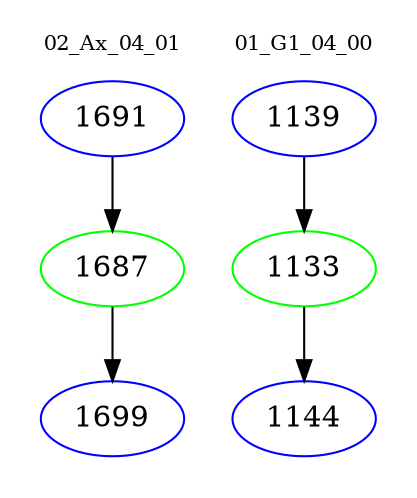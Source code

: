digraph{
subgraph cluster_0 {
color = white
label = "02_Ax_04_01";
fontsize=10;
T0_1691 [label="1691", color="blue"]
T0_1691 -> T0_1687 [color="black"]
T0_1687 [label="1687", color="green"]
T0_1687 -> T0_1699 [color="black"]
T0_1699 [label="1699", color="blue"]
}
subgraph cluster_1 {
color = white
label = "01_G1_04_00";
fontsize=10;
T1_1139 [label="1139", color="blue"]
T1_1139 -> T1_1133 [color="black"]
T1_1133 [label="1133", color="green"]
T1_1133 -> T1_1144 [color="black"]
T1_1144 [label="1144", color="blue"]
}
}
